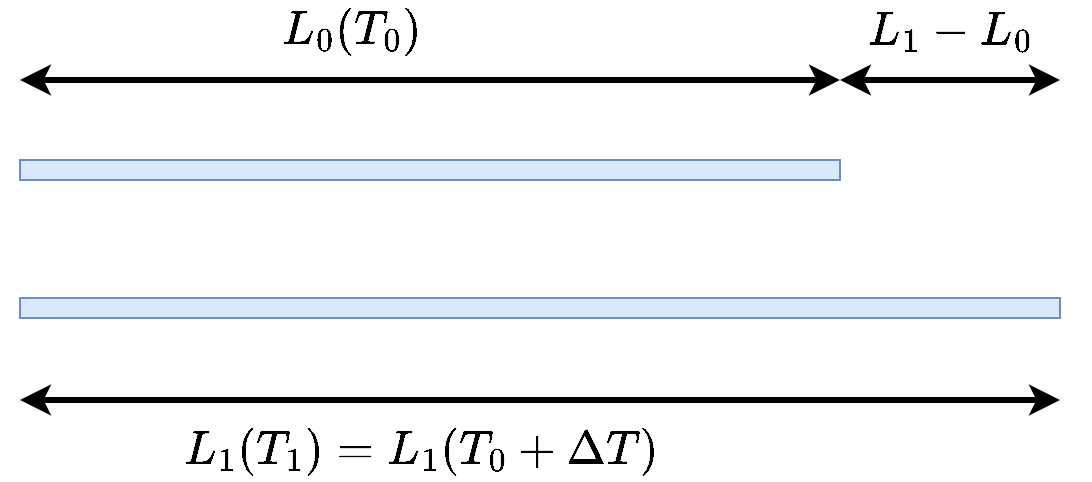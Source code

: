 <mxfile version="14.6.13" type="device"><diagram id="mvL4Hubk3Q1_SKv1FewC" name="Seite-1"><mxGraphModel dx="786" dy="515" grid="1" gridSize="10" guides="1" tooltips="1" connect="1" arrows="1" fold="1" page="1" pageScale="1" pageWidth="827" pageHeight="1169" math="1" shadow="0"><root><mxCell id="0"/><mxCell id="1" parent="0"/><mxCell id="T-IkgVvVncLworCpkOQy-1" value="" style="rounded=0;whiteSpace=wrap;html=1;fillColor=#dae8fc;strokeColor=#6c8ebf;" vertex="1" parent="1"><mxGeometry x="120" y="160" width="410" height="10" as="geometry"/></mxCell><mxCell id="T-IkgVvVncLworCpkOQy-5" value="" style="rounded=0;whiteSpace=wrap;html=1;fillColor=#dae8fc;strokeColor=#6c8ebf;" vertex="1" parent="1"><mxGeometry x="120" y="229" width="520" height="10" as="geometry"/></mxCell><mxCell id="T-IkgVvVncLworCpkOQy-6" value="" style="endArrow=classic;startArrow=classic;html=1;strokeWidth=3;" edge="1" parent="1"><mxGeometry width="50" height="50" relative="1" as="geometry"><mxPoint x="120" y="120" as="sourcePoint"/><mxPoint x="530" y="120" as="targetPoint"/></mxGeometry></mxCell><mxCell id="T-IkgVvVncLworCpkOQy-7" value="" style="endArrow=classic;startArrow=classic;html=1;strokeWidth=3;" edge="1" parent="1"><mxGeometry width="50" height="50" relative="1" as="geometry"><mxPoint x="120" y="280" as="sourcePoint"/><mxPoint x="640" y="280" as="targetPoint"/></mxGeometry></mxCell><mxCell id="T-IkgVvVncLworCpkOQy-8" value="" style="endArrow=classic;startArrow=classic;html=1;strokeWidth=3;" edge="1" parent="1"><mxGeometry width="50" height="50" relative="1" as="geometry"><mxPoint x="530" y="120" as="sourcePoint"/><mxPoint x="640" y="120" as="targetPoint"/></mxGeometry></mxCell><mxCell id="T-IkgVvVncLworCpkOQy-9" value="$$L_0 (T_0)$$" style="text;html=1;resizable=0;autosize=1;align=center;verticalAlign=middle;points=[];fillColor=none;strokeColor=none;rounded=0;fontSize=20;" vertex="1" parent="1"><mxGeometry x="210" y="80" width="150" height="30" as="geometry"/></mxCell><mxCell id="T-IkgVvVncLworCpkOQy-10" value="$$L_1 (T_1) = L_1(T_0 + \Delta T)$$" style="text;html=1;resizable=0;autosize=1;align=center;verticalAlign=middle;points=[];fillColor=none;strokeColor=none;rounded=0;fontSize=20;" vertex="1" parent="1"><mxGeometry x="150" y="290" width="340" height="30" as="geometry"/></mxCell><mxCell id="T-IkgVvVncLworCpkOQy-11" value="$$L_1 - L_0$$" style="text;html=1;resizable=0;autosize=1;align=center;verticalAlign=middle;points=[];fillColor=none;strokeColor=none;rounded=0;fontSize=20;" vertex="1" parent="1"><mxGeometry x="515" y="80" width="140" height="30" as="geometry"/></mxCell></root></mxGraphModel></diagram></mxfile>